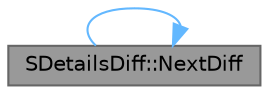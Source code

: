 digraph "SDetailsDiff::NextDiff"
{
 // INTERACTIVE_SVG=YES
 // LATEX_PDF_SIZE
  bgcolor="transparent";
  edge [fontname=Helvetica,fontsize=10,labelfontname=Helvetica,labelfontsize=10];
  node [fontname=Helvetica,fontsize=10,shape=box,height=0.2,width=0.4];
  rankdir="LR";
  Node1 [id="Node000001",label="SDetailsDiff::NextDiff",height=0.2,width=0.4,color="gray40", fillcolor="grey60", style="filled", fontcolor="black",tooltip="Called when user clicks button to go to next difference."];
  Node1 -> Node1 [id="edge1_Node000001_Node000001",color="steelblue1",style="solid",tooltip=" "];
}
